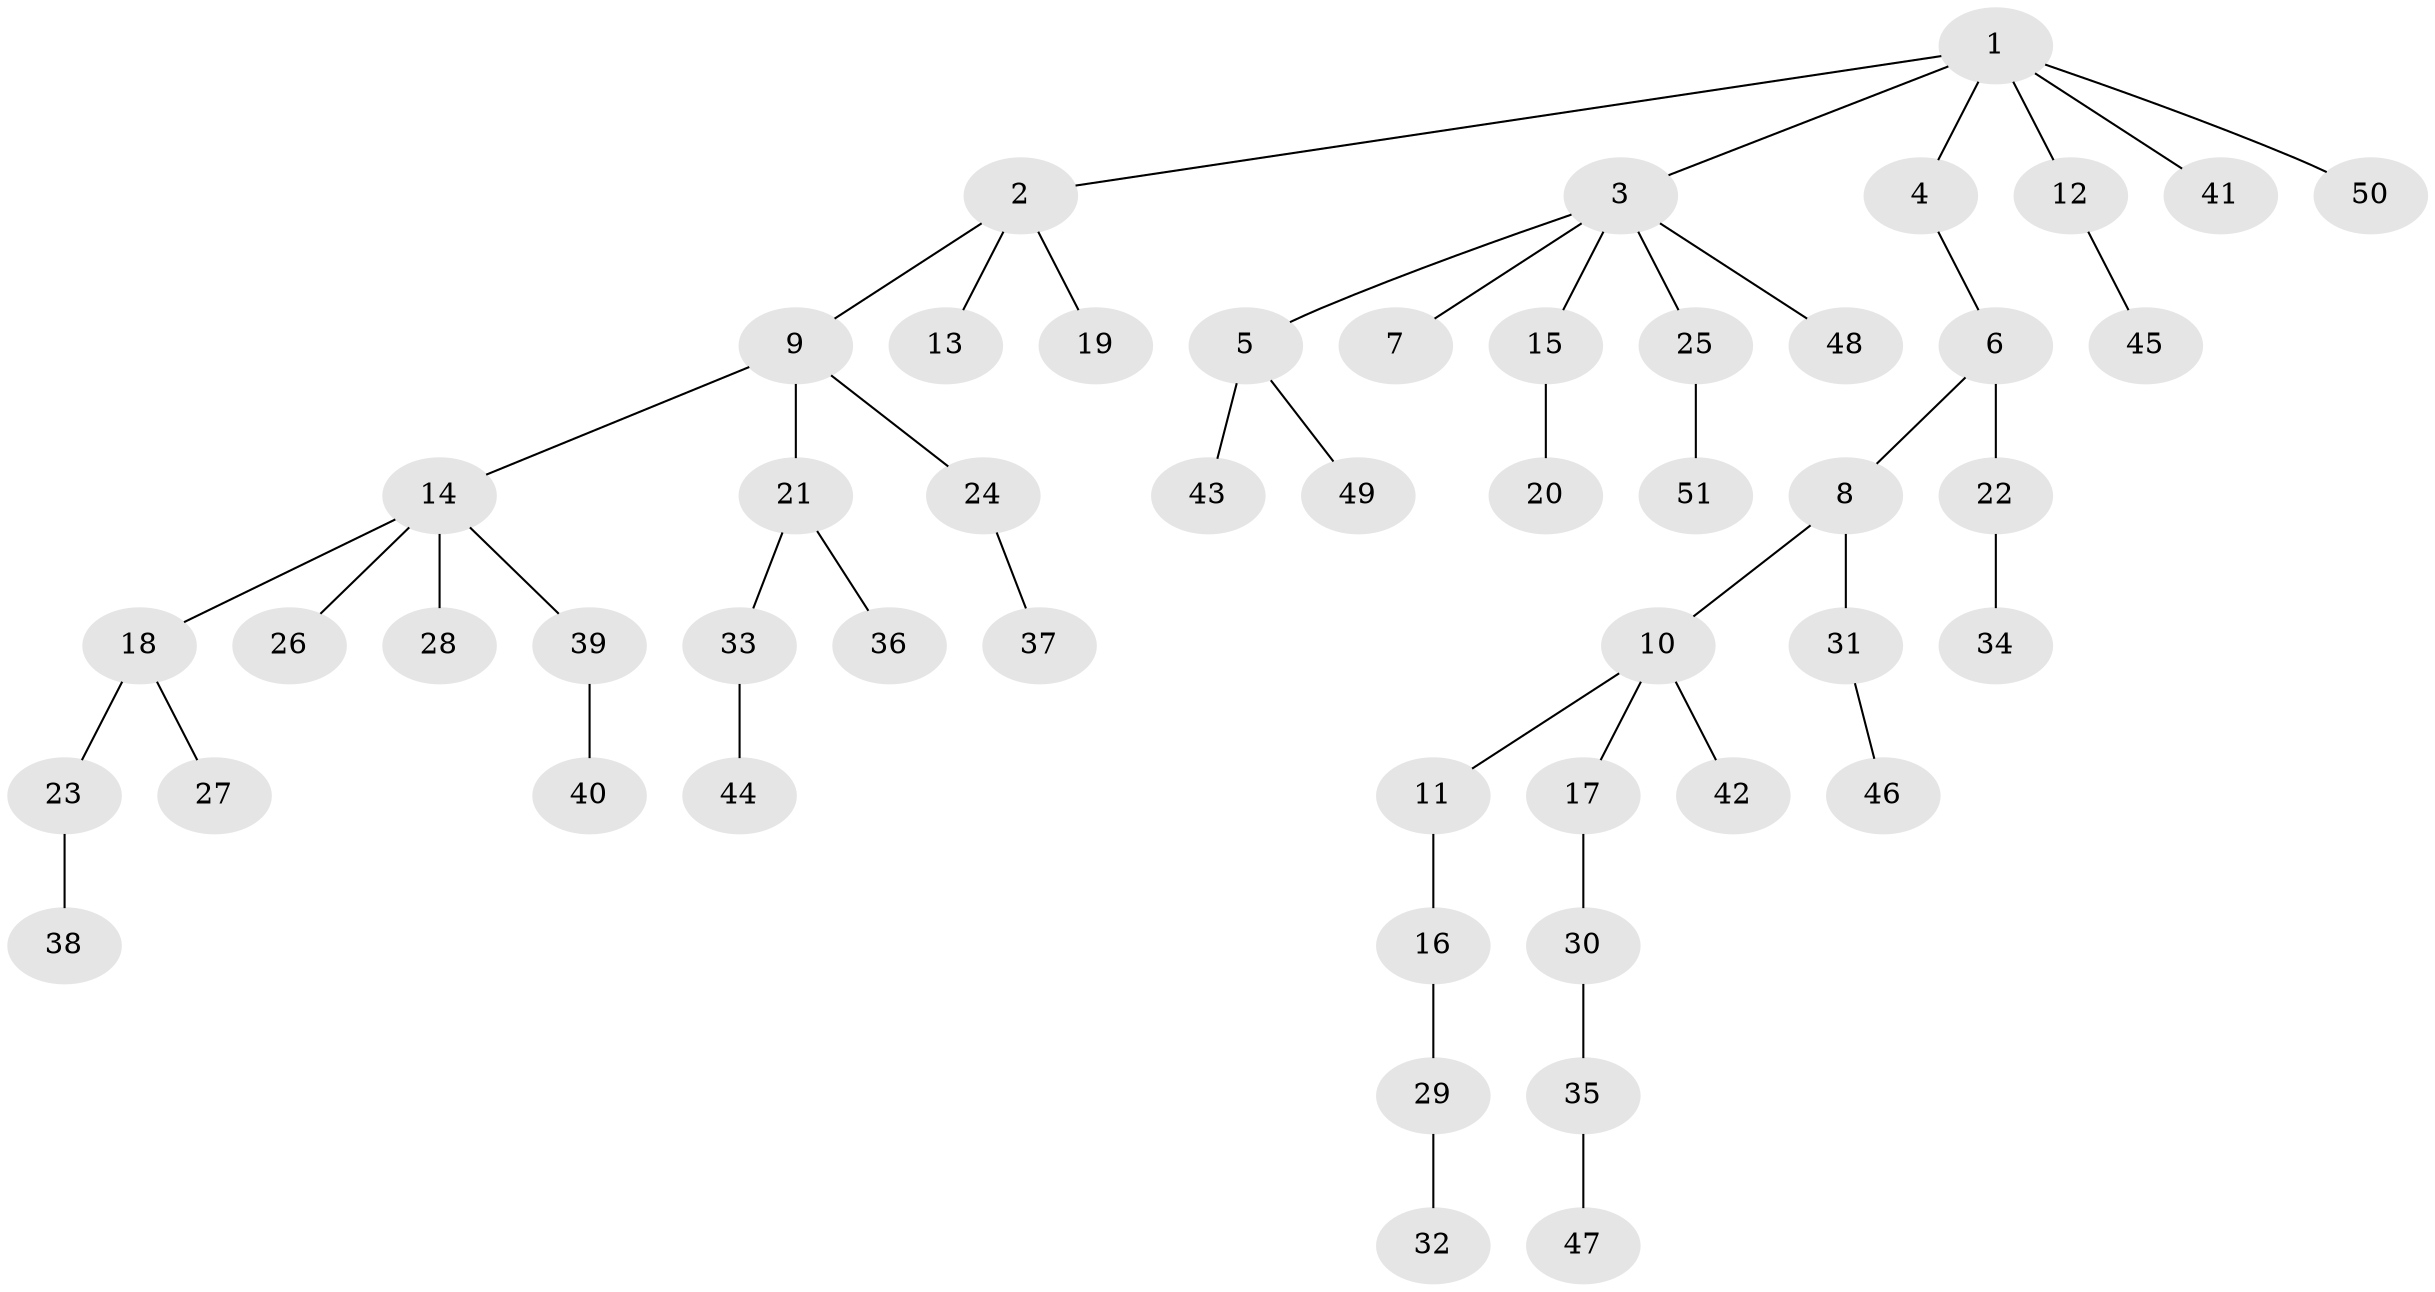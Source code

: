 // coarse degree distribution, {8: 0.03225806451612903, 5: 0.03225806451612903, 2: 0.1935483870967742, 4: 0.12903225806451613, 1: 0.6129032258064516}
// Generated by graph-tools (version 1.1) at 2025/42/03/06/25 10:42:04]
// undirected, 51 vertices, 50 edges
graph export_dot {
graph [start="1"]
  node [color=gray90,style=filled];
  1;
  2;
  3;
  4;
  5;
  6;
  7;
  8;
  9;
  10;
  11;
  12;
  13;
  14;
  15;
  16;
  17;
  18;
  19;
  20;
  21;
  22;
  23;
  24;
  25;
  26;
  27;
  28;
  29;
  30;
  31;
  32;
  33;
  34;
  35;
  36;
  37;
  38;
  39;
  40;
  41;
  42;
  43;
  44;
  45;
  46;
  47;
  48;
  49;
  50;
  51;
  1 -- 2;
  1 -- 3;
  1 -- 4;
  1 -- 12;
  1 -- 41;
  1 -- 50;
  2 -- 9;
  2 -- 13;
  2 -- 19;
  3 -- 5;
  3 -- 7;
  3 -- 15;
  3 -- 25;
  3 -- 48;
  4 -- 6;
  5 -- 43;
  5 -- 49;
  6 -- 8;
  6 -- 22;
  8 -- 10;
  8 -- 31;
  9 -- 14;
  9 -- 21;
  9 -- 24;
  10 -- 11;
  10 -- 17;
  10 -- 42;
  11 -- 16;
  12 -- 45;
  14 -- 18;
  14 -- 26;
  14 -- 28;
  14 -- 39;
  15 -- 20;
  16 -- 29;
  17 -- 30;
  18 -- 23;
  18 -- 27;
  21 -- 33;
  21 -- 36;
  22 -- 34;
  23 -- 38;
  24 -- 37;
  25 -- 51;
  29 -- 32;
  30 -- 35;
  31 -- 46;
  33 -- 44;
  35 -- 47;
  39 -- 40;
}
